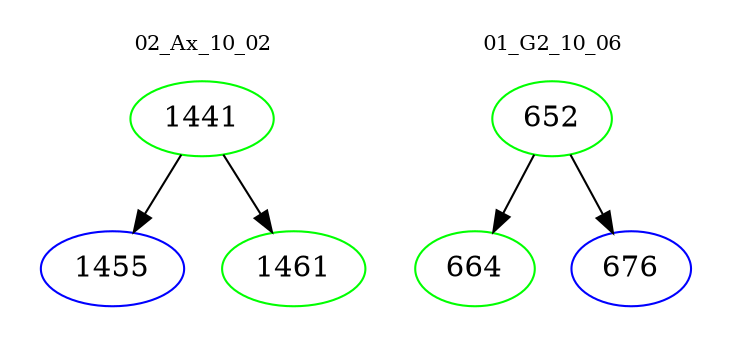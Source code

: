 digraph{
subgraph cluster_0 {
color = white
label = "02_Ax_10_02";
fontsize=10;
T0_1441 [label="1441", color="green"]
T0_1441 -> T0_1455 [color="black"]
T0_1455 [label="1455", color="blue"]
T0_1441 -> T0_1461 [color="black"]
T0_1461 [label="1461", color="green"]
}
subgraph cluster_1 {
color = white
label = "01_G2_10_06";
fontsize=10;
T1_652 [label="652", color="green"]
T1_652 -> T1_664 [color="black"]
T1_664 [label="664", color="green"]
T1_652 -> T1_676 [color="black"]
T1_676 [label="676", color="blue"]
}
}
